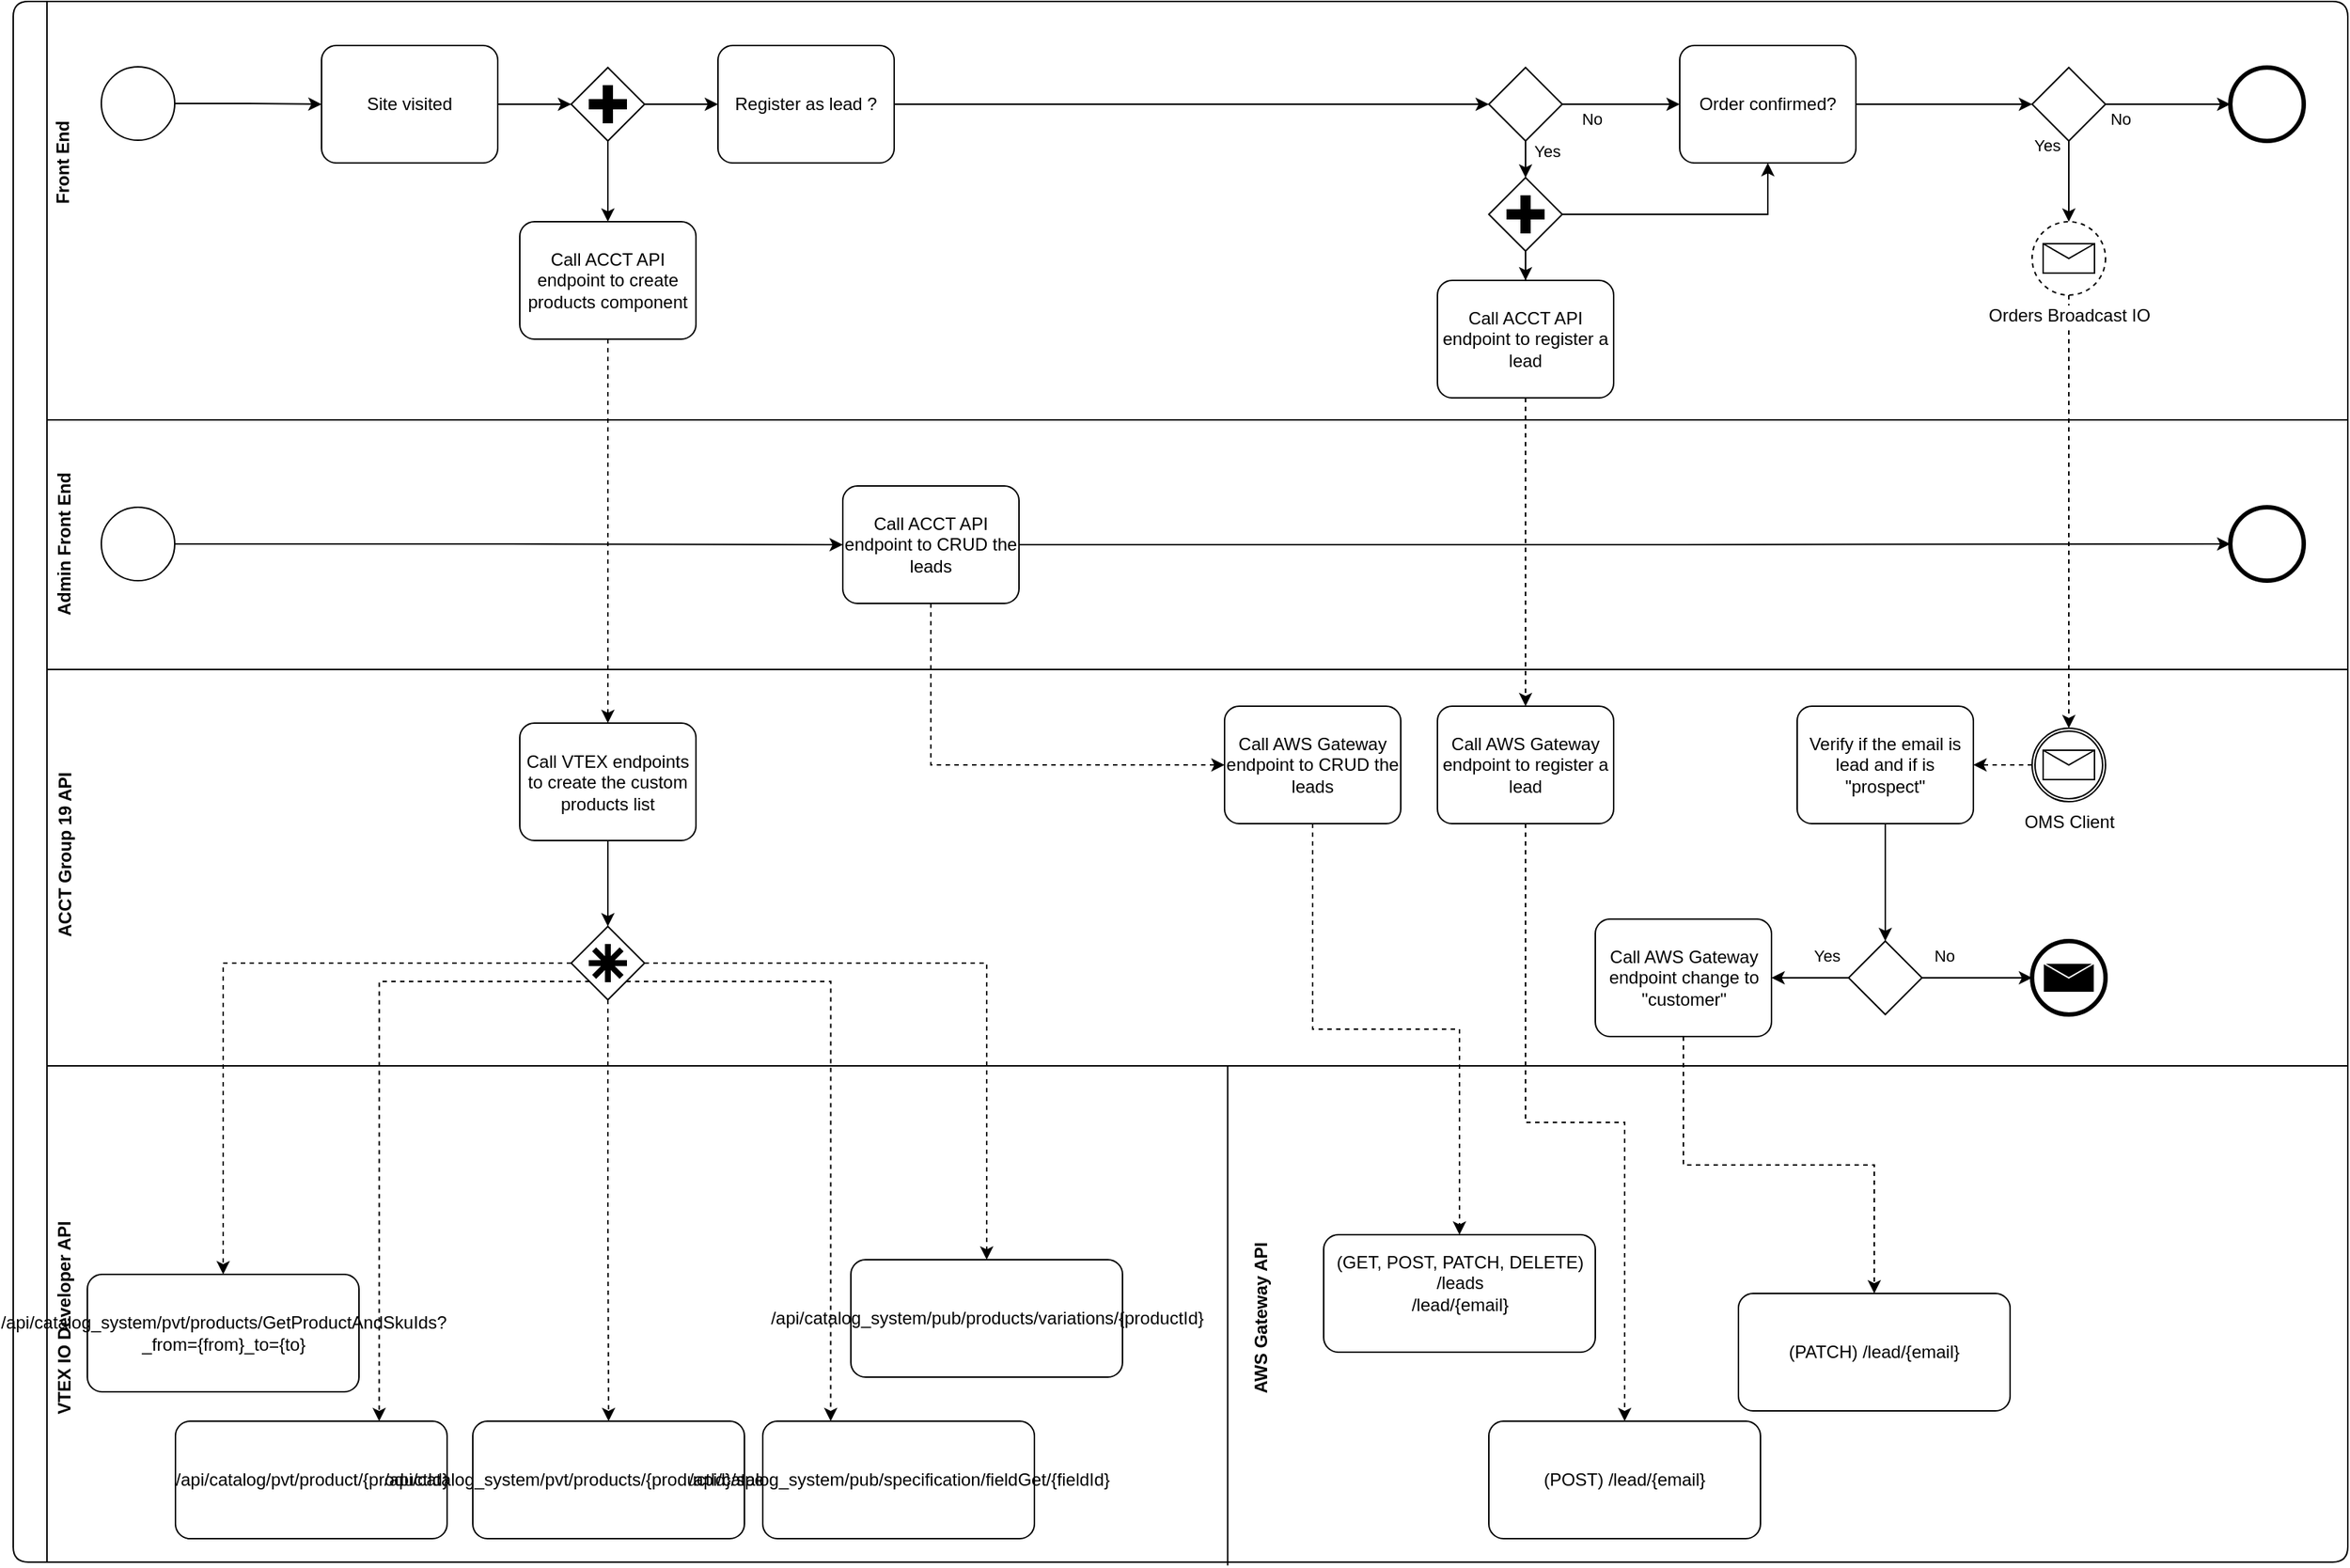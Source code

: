 <mxfile compressed="false" version="14.8.6" type="github">
  <diagram name="Page-1" id="2a216829-ef6e-dabb-86c1-c78162f3ba2b">
    <mxGraphModel dx="1247" dy="-1646" grid="1" gridSize="10" guides="1" tooltips="1" connect="1" arrows="1" fold="1" page="1" pageScale="1" pageWidth="1654" pageHeight="1169" background="none" math="0" shadow="0">
      <root>
        <mxCell id="0" />
        <mxCell id="1" parent="0" />
        <mxCell id="zMS48Avbv7I0cEuDU5D0-109" value="" style="swimlane;horizontal=0;rounded=1;swimlaneLine=1;" parent="1" vertex="1">
          <mxGeometry x="15" y="2390" width="1590" height="1063" as="geometry" />
        </mxCell>
        <mxCell id="zMS48Avbv7I0cEuDU5D0-132" style="edgeStyle=orthogonalEdgeStyle;rounded=0;orthogonalLoop=1;jettySize=auto;html=1;exitX=1;exitY=0.5;exitDx=0;exitDy=0;exitPerimeter=0;entryX=0;entryY=0.5;entryDx=0;entryDy=0;entryPerimeter=0;" parent="zMS48Avbv7I0cEuDU5D0-109" source="zMS48Avbv7I0cEuDU5D0-110" target="zMS48Avbv7I0cEuDU5D0-112" edge="1">
          <mxGeometry relative="1" as="geometry">
            <mxPoint x="190" y="69.5" as="targetPoint" />
          </mxGeometry>
        </mxCell>
        <mxCell id="zMS48Avbv7I0cEuDU5D0-110" value="" style="points=[[0.145,0.145,0],[0.5,0,0],[0.855,0.145,0],[1,0.5,0],[0.855,0.855,0],[0.5,1,0],[0.145,0.855,0],[0,0.5,0]];shape=mxgraph.bpmn.event;html=1;verticalLabelPosition=bottom;labelBackgroundColor=#ffffff;verticalAlign=top;align=center;perimeter=ellipsePerimeter;outlineConnect=0;aspect=fixed;outline=standard;symbol=general;rounded=1;strokeWidth=1;" parent="zMS48Avbv7I0cEuDU5D0-109" vertex="1">
          <mxGeometry x="60" y="44.5" width="50" height="50" as="geometry" />
        </mxCell>
        <mxCell id="zMS48Avbv7I0cEuDU5D0-134" style="edgeStyle=orthogonalEdgeStyle;rounded=0;orthogonalLoop=1;jettySize=auto;html=1;exitX=1;exitY=0.5;exitDx=0;exitDy=0;exitPerimeter=0;entryX=0;entryY=0.5;entryDx=0;entryDy=0;entryPerimeter=0;" parent="zMS48Avbv7I0cEuDU5D0-109" source="zMS48Avbv7I0cEuDU5D0-112" target="0Z8y53NUllSxboPvA691-3" edge="1">
          <mxGeometry relative="1" as="geometry">
            <mxPoint x="425" y="70" as="targetPoint" />
          </mxGeometry>
        </mxCell>
        <mxCell id="zMS48Avbv7I0cEuDU5D0-112" value="Site visited" style="points=[[0.25,0,0],[0.5,0,0],[0.75,0,0],[1,0.25,0],[1,0.5,0],[1,0.75,0],[0.75,1,0],[0.5,1,0],[0.25,1,0],[0,0.75,0],[0,0.5,0],[0,0.25,0]];shape=mxgraph.bpmn.task;whiteSpace=wrap;rectStyle=rounded;size=10;taskMarker=abstract;rounded=0;shadow=0;glass=0;strokeWidth=1;" parent="zMS48Avbv7I0cEuDU5D0-109" vertex="1">
          <mxGeometry x="210" y="30" width="120" height="80" as="geometry" />
        </mxCell>
        <mxCell id="0Z8y53NUllSxboPvA691-58" value="" style="edgeStyle=orthogonalEdgeStyle;rounded=0;orthogonalLoop=1;jettySize=auto;html=1;verticalAlign=bottom;labelPosition=left;verticalLabelPosition=top;align=right;" parent="zMS48Avbv7I0cEuDU5D0-109" source="zMS48Avbv7I0cEuDU5D0-115" target="0Z8y53NUllSxboPvA691-55" edge="1">
          <mxGeometry relative="1" as="geometry" />
        </mxCell>
        <mxCell id="zMS48Avbv7I0cEuDU5D0-115" value="Register as lead ?" style="points=[[0.25,0,0],[0.5,0,0],[0.75,0,0],[1,0.25,0],[1,0.5,0],[1,0.75,0],[0.75,1,0],[0.5,1,0],[0.25,1,0],[0,0.75,0],[0,0.5,0],[0,0.25,0]];shape=mxgraph.bpmn.task;whiteSpace=wrap;rectStyle=rounded;size=10;taskMarker=abstract;rounded=0;shadow=0;glass=0;strokeWidth=1;" parent="zMS48Avbv7I0cEuDU5D0-109" vertex="1">
          <mxGeometry x="480" y="30" width="120" height="80" as="geometry" />
        </mxCell>
        <mxCell id="zMS48Avbv7I0cEuDU5D0-127" value="" style="line;strokeWidth=1;html=1;rounded=0;shadow=0;glass=0;" parent="zMS48Avbv7I0cEuDU5D0-109" vertex="1">
          <mxGeometry x="23" y="450" width="1567" height="10" as="geometry" />
        </mxCell>
        <mxCell id="zMS48Avbv7I0cEuDU5D0-150" value="&lt;div&gt;Front End&lt;/div&gt;" style="text;html=1;resizable=0;autosize=1;align=center;verticalAlign=middle;points=[];fillColor=none;strokeColor=none;rounded=0;shadow=0;glass=0;rotation=270;strokeWidth=1;fontStyle=1" parent="zMS48Avbv7I0cEuDU5D0-109" vertex="1">
          <mxGeometry x="-1" y="100" width="70" height="20" as="geometry" />
        </mxCell>
        <mxCell id="0Z8y53NUllSxboPvA691-45" value="" style="edgeStyle=orthogonalEdgeStyle;rounded=0;orthogonalLoop=1;jettySize=auto;html=1;" parent="zMS48Avbv7I0cEuDU5D0-109" source="0Z8y53NUllSxboPvA691-3" target="zMS48Avbv7I0cEuDU5D0-115" edge="1">
          <mxGeometry relative="1" as="geometry" />
        </mxCell>
        <mxCell id="0Z8y53NUllSxboPvA691-50" value="" style="edgeStyle=orthogonalEdgeStyle;rounded=0;orthogonalLoop=1;jettySize=auto;html=1;" parent="zMS48Avbv7I0cEuDU5D0-109" source="0Z8y53NUllSxboPvA691-3" target="0Z8y53NUllSxboPvA691-44" edge="1">
          <mxGeometry relative="1" as="geometry" />
        </mxCell>
        <mxCell id="0Z8y53NUllSxboPvA691-3" value="" style="points=[[0.25,0.25,0],[0.5,0,0],[0.75,0.25,0],[1,0.5,0],[0.75,0.75,0],[0.5,1,0],[0.25,0.75,0],[0,0.5,0]];shape=mxgraph.bpmn.gateway2;html=1;verticalLabelPosition=bottom;labelBackgroundColor=#ffffff;verticalAlign=top;align=center;perimeter=rhombusPerimeter;outlineConnect=0;outline=none;symbol=none;gwType=parallel;rounded=1;strokeWidth=1;" parent="zMS48Avbv7I0cEuDU5D0-109" vertex="1">
          <mxGeometry x="380" y="45" width="50" height="50" as="geometry" />
        </mxCell>
        <mxCell id="0Z8y53NUllSxboPvA691-79" value="" style="edgeStyle=orthogonalEdgeStyle;rounded=0;orthogonalLoop=1;jettySize=auto;html=1;dashed=1;entryX=0.5;entryY=0;entryDx=0;entryDy=0;entryPerimeter=0;" parent="zMS48Avbv7I0cEuDU5D0-109" source="0Z8y53NUllSxboPvA691-44" target="0Z8y53NUllSxboPvA691-75" edge="1">
          <mxGeometry relative="1" as="geometry">
            <mxPoint x="390" y="400" as="targetPoint" />
          </mxGeometry>
        </mxCell>
        <mxCell id="0Z8y53NUllSxboPvA691-44" value="Call ACCT API endpoint to create products component" style="points=[[0.25,0,0],[0.5,0,0],[0.75,0,0],[1,0.25,0],[1,0.5,0],[1,0.75,0],[0.75,1,0],[0.5,1,0],[0.25,1,0],[0,0.75,0],[0,0.5,0],[0,0.25,0]];shape=mxgraph.bpmn.task;whiteSpace=wrap;rectStyle=rounded;size=10;taskMarker=abstract;rounded=0;shadow=0;glass=0;strokeWidth=1;" parent="zMS48Avbv7I0cEuDU5D0-109" vertex="1">
          <mxGeometry x="345" y="150" width="120" height="80" as="geometry" />
        </mxCell>
        <mxCell id="0Z8y53NUllSxboPvA691-52" value="No" style="edgeStyle=orthogonalEdgeStyle;rounded=0;orthogonalLoop=1;jettySize=auto;html=1;entryX=0;entryY=0.5;entryDx=0;entryDy=0;entryPerimeter=0;exitX=1;exitY=0.5;exitDx=0;exitDy=0;exitPerimeter=0;" parent="zMS48Avbv7I0cEuDU5D0-109" source="0Z8y53NUllSxboPvA691-55" target="0Z8y53NUllSxboPvA691-47" edge="1">
          <mxGeometry x="-0.5" y="-9" relative="1" as="geometry">
            <mxPoint x="1060" y="70" as="sourcePoint" />
            <mxPoint y="1" as="offset" />
          </mxGeometry>
        </mxCell>
        <mxCell id="0Z8y53NUllSxboPvA691-62" value="" style="edgeStyle=orthogonalEdgeStyle;rounded=0;orthogonalLoop=1;jettySize=auto;html=1;" parent="zMS48Avbv7I0cEuDU5D0-109" source="0Z8y53NUllSxboPvA691-47" target="0Z8y53NUllSxboPvA691-48" edge="1">
          <mxGeometry relative="1" as="geometry" />
        </mxCell>
        <mxCell id="0Z8y53NUllSxboPvA691-47" value="Order confirmed?" style="points=[[0.25,0,0],[0.5,0,0],[0.75,0,0],[1,0.25,0],[1,0.5,0],[1,0.75,0],[0.75,1,0],[0.5,1,0],[0.25,1,0],[0,0.75,0],[0,0.5,0],[0,0.25,0]];shape=mxgraph.bpmn.task;whiteSpace=wrap;rectStyle=rounded;size=10;taskMarker=abstract;rounded=0;shadow=0;glass=0;strokeWidth=1;" parent="zMS48Avbv7I0cEuDU5D0-109" vertex="1">
          <mxGeometry x="1135" y="30" width="120" height="80" as="geometry" />
        </mxCell>
        <mxCell id="0Z8y53NUllSxboPvA691-64" value="Yes" style="edgeStyle=orthogonalEdgeStyle;rounded=0;orthogonalLoop=1;jettySize=auto;html=1;" parent="zMS48Avbv7I0cEuDU5D0-109" source="0Z8y53NUllSxboPvA691-48" target="0Z8y53NUllSxboPvA691-63" edge="1">
          <mxGeometry x="-0.928" y="-15" relative="1" as="geometry">
            <mxPoint y="1" as="offset" />
          </mxGeometry>
        </mxCell>
        <mxCell id="0Z8y53NUllSxboPvA691-68" value="No" style="edgeStyle=orthogonalEdgeStyle;rounded=0;orthogonalLoop=1;jettySize=auto;html=1;entryX=0;entryY=0.5;entryDx=0;entryDy=0;entryPerimeter=0;" parent="zMS48Avbv7I0cEuDU5D0-109" source="0Z8y53NUllSxboPvA691-48" target="0Z8y53NUllSxboPvA691-49" edge="1">
          <mxGeometry x="-0.765" y="-9" relative="1" as="geometry">
            <mxPoint x="1505" y="70" as="targetPoint" />
            <mxPoint y="1" as="offset" />
          </mxGeometry>
        </mxCell>
        <mxCell id="0Z8y53NUllSxboPvA691-48" value="" style="points=[[0.25,0.25,0],[0.5,0,0],[0.75,0.25,0],[1,0.5,0],[0.75,0.75,0],[0.5,1,0],[0.25,0.75,0],[0,0.5,0]];shape=mxgraph.bpmn.gateway2;html=1;verticalLabelPosition=bottom;labelBackgroundColor=#ffffff;verticalAlign=top;align=center;perimeter=rhombusPerimeter;outlineConnect=0;outline=none;symbol=none;rounded=1;strokeWidth=1;" parent="zMS48Avbv7I0cEuDU5D0-109" vertex="1">
          <mxGeometry x="1375" y="45" width="50" height="50" as="geometry" />
        </mxCell>
        <mxCell id="0Z8y53NUllSxboPvA691-49" value="" style="points=[[0.145,0.145,0],[0.5,0,0],[0.855,0.145,0],[1,0.5,0],[0.855,0.855,0],[0.5,1,0],[0.145,0.855,0],[0,0.5,0]];shape=mxgraph.bpmn.event;html=1;verticalLabelPosition=bottom;labelBackgroundColor=#ffffff;verticalAlign=top;align=center;perimeter=ellipsePerimeter;outlineConnect=0;aspect=fixed;outline=end;symbol=terminate2;rounded=1;strokeWidth=1;" parent="zMS48Avbv7I0cEuDU5D0-109" vertex="1">
          <mxGeometry x="1510" y="45" width="50" height="50" as="geometry" />
        </mxCell>
        <mxCell id="0Z8y53NUllSxboPvA691-59" style="edgeStyle=orthogonalEdgeStyle;rounded=0;orthogonalLoop=1;jettySize=auto;html=1;exitX=1;exitY=0.5;exitDx=0;exitDy=0;exitPerimeter=0;entryX=0.5;entryY=1;entryDx=0;entryDy=0;entryPerimeter=0;" parent="zMS48Avbv7I0cEuDU5D0-109" source="0Z8y53NUllSxboPvA691-60" target="0Z8y53NUllSxboPvA691-47" edge="1">
          <mxGeometry relative="1" as="geometry" />
        </mxCell>
        <mxCell id="0Z8y53NUllSxboPvA691-96" value="" style="edgeStyle=orthogonalEdgeStyle;rounded=0;orthogonalLoop=1;jettySize=auto;html=1;dashed=1;" parent="zMS48Avbv7I0cEuDU5D0-109" source="0Z8y53NUllSxboPvA691-54" target="0Z8y53NUllSxboPvA691-95" edge="1">
          <mxGeometry relative="1" as="geometry" />
        </mxCell>
        <mxCell id="0Z8y53NUllSxboPvA691-54" value="Call ACCT API endpoint to register a lead" style="points=[[0.25,0,0],[0.5,0,0],[0.75,0,0],[1,0.25,0],[1,0.5,0],[1,0.75,0],[0.75,1,0],[0.5,1,0],[0.25,1,0],[0,0.75,0],[0,0.5,0],[0,0.25,0]];shape=mxgraph.bpmn.task;whiteSpace=wrap;rectStyle=rounded;size=10;taskMarker=abstract;rounded=0;shadow=0;glass=0;strokeWidth=1;" parent="zMS48Avbv7I0cEuDU5D0-109" vertex="1">
          <mxGeometry x="970" y="190" width="120" height="80" as="geometry" />
        </mxCell>
        <mxCell id="0Z8y53NUllSxboPvA691-72" value="" style="edgeStyle=orthogonalEdgeStyle;rounded=0;orthogonalLoop=1;jettySize=auto;html=1;" parent="zMS48Avbv7I0cEuDU5D0-109" source="0Z8y53NUllSxboPvA691-55" target="0Z8y53NUllSxboPvA691-60" edge="1">
          <mxGeometry relative="1" as="geometry" />
        </mxCell>
        <mxCell id="0Z8y53NUllSxboPvA691-116" value="Yes" style="edgeLabel;html=1;align=left;verticalAlign=bottom;resizable=0;points=[];labelPosition=right;verticalLabelPosition=top;" parent="0Z8y53NUllSxboPvA691-72" vertex="1" connectable="0">
          <mxGeometry x="-0.737" y="-1" relative="1" as="geometry">
            <mxPoint x="5" y="8" as="offset" />
          </mxGeometry>
        </mxCell>
        <mxCell id="0Z8y53NUllSxboPvA691-55" value="" style="points=[[0.25,0.25,0],[0.5,0,0],[0.75,0.25,0],[1,0.5,0],[0.75,0.75,0],[0.5,1,0],[0.25,0.75,0],[0,0.5,0]];shape=mxgraph.bpmn.gateway2;html=1;verticalLabelPosition=bottom;labelBackgroundColor=#ffffff;verticalAlign=top;align=center;perimeter=rhombusPerimeter;outlineConnect=0;outline=none;symbol=none;rounded=1;strokeWidth=1;" parent="zMS48Avbv7I0cEuDU5D0-109" vertex="1">
          <mxGeometry x="1005" y="45" width="50" height="50" as="geometry" />
        </mxCell>
        <mxCell id="0Z8y53NUllSxboPvA691-73" value="" style="edgeStyle=orthogonalEdgeStyle;rounded=0;orthogonalLoop=1;jettySize=auto;html=1;" parent="zMS48Avbv7I0cEuDU5D0-109" source="0Z8y53NUllSxboPvA691-60" target="0Z8y53NUllSxboPvA691-54" edge="1">
          <mxGeometry relative="1" as="geometry" />
        </mxCell>
        <mxCell id="0Z8y53NUllSxboPvA691-60" value="" style="points=[[0.25,0.25,0],[0.5,0,0],[0.75,0.25,0],[1,0.5,0],[0.75,0.75,0],[0.5,1,0],[0.25,0.75,0],[0,0.5,0]];shape=mxgraph.bpmn.gateway2;html=1;verticalLabelPosition=bottom;labelBackgroundColor=#ffffff;verticalAlign=top;align=center;perimeter=rhombusPerimeter;outlineConnect=0;outline=none;symbol=none;gwType=parallel;rounded=1;strokeWidth=1;" parent="zMS48Avbv7I0cEuDU5D0-109" vertex="1">
          <mxGeometry x="1005" y="120" width="50" height="50" as="geometry" />
        </mxCell>
        <mxCell id="0Z8y53NUllSxboPvA691-74" style="edgeStyle=orthogonalEdgeStyle;rounded=0;orthogonalLoop=1;jettySize=auto;html=1;exitX=0.5;exitY=1;exitDx=0;exitDy=0;exitPerimeter=0;entryX=0.5;entryY=0;entryDx=0;entryDy=0;entryPerimeter=0;dashed=1;" parent="zMS48Avbv7I0cEuDU5D0-109" source="0Z8y53NUllSxboPvA691-63" target="0Z8y53NUllSxboPvA691-71" edge="1">
          <mxGeometry relative="1" as="geometry" />
        </mxCell>
        <mxCell id="0Z8y53NUllSxboPvA691-63" value="Orders Broadcast IO" style="points=[[0.145,0.145,0],[0.5,0,0],[0.855,0.145,0],[1,0.5,0],[0.855,0.855,0],[0.5,1,0],[0.145,0.855,0],[0,0.5,0]];shape=mxgraph.bpmn.event;html=1;verticalLabelPosition=bottom;labelBackgroundColor=#ffffff;verticalAlign=top;align=center;perimeter=ellipsePerimeter;outlineConnect=0;aspect=fixed;outline=eventNonint;symbol=message;" parent="zMS48Avbv7I0cEuDU5D0-109" vertex="1">
          <mxGeometry x="1375" y="150" width="50" height="50" as="geometry" />
        </mxCell>
        <mxCell id="0Z8y53NUllSxboPvA691-103" value="" style="edgeStyle=orthogonalEdgeStyle;rounded=0;orthogonalLoop=1;jettySize=auto;html=1;dashed=1;" parent="zMS48Avbv7I0cEuDU5D0-109" source="0Z8y53NUllSxboPvA691-71" target="0Z8y53NUllSxboPvA691-99" edge="1">
          <mxGeometry relative="1" as="geometry" />
        </mxCell>
        <mxCell id="0Z8y53NUllSxboPvA691-71" value="OMS Client" style="points=[[0.145,0.145,0],[0.5,0,0],[0.855,0.145,0],[1,0.5,0],[0.855,0.855,0],[0.5,1,0],[0.145,0.855,0],[0,0.5,0]];shape=mxgraph.bpmn.event;html=1;verticalLabelPosition=bottom;labelBackgroundColor=#ffffff;verticalAlign=top;align=center;perimeter=ellipsePerimeter;outlineConnect=0;aspect=fixed;outline=catching;symbol=message;" parent="zMS48Avbv7I0cEuDU5D0-109" vertex="1">
          <mxGeometry x="1375" y="495" width="50" height="50" as="geometry" />
        </mxCell>
        <mxCell id="0Z8y53NUllSxboPvA691-94" value="" style="edgeStyle=orthogonalEdgeStyle;rounded=0;orthogonalLoop=1;jettySize=auto;html=1;exitX=0.5;exitY=1;exitDx=0;exitDy=0;exitPerimeter=0;" parent="zMS48Avbv7I0cEuDU5D0-109" source="0Z8y53NUllSxboPvA691-75" target="0Z8y53NUllSxboPvA691-80" edge="1">
          <mxGeometry relative="1" as="geometry">
            <mxPoint x="405" y="631.5" as="sourcePoint" />
          </mxGeometry>
        </mxCell>
        <mxCell id="0Z8y53NUllSxboPvA691-75" value="Call VTEX endpoints to create the custom products list" style="points=[[0.25,0,0],[0.5,0,0],[0.75,0,0],[1,0.25,0],[1,0.5,0],[1,0.75,0],[0.75,1,0],[0.5,1,0],[0.25,1,0],[0,0.75,0],[0,0.5,0],[0,0.25,0]];shape=mxgraph.bpmn.task;whiteSpace=wrap;rectStyle=rounded;size=10;taskMarker=abstract;rounded=0;shadow=0;glass=0;strokeWidth=1;" parent="zMS48Avbv7I0cEuDU5D0-109" vertex="1">
          <mxGeometry x="345" y="491.5" width="120" height="80" as="geometry" />
        </mxCell>
        <mxCell id="0Z8y53NUllSxboPvA691-88" value="" style="edgeStyle=orthogonalEdgeStyle;rounded=0;orthogonalLoop=1;jettySize=auto;html=1;dashed=1;" parent="zMS48Avbv7I0cEuDU5D0-109" source="0Z8y53NUllSxboPvA691-80" target="0Z8y53NUllSxboPvA691-81" edge="1">
          <mxGeometry relative="1" as="geometry">
            <mxPoint x="300.5" y="792" as="targetPoint" />
          </mxGeometry>
        </mxCell>
        <mxCell id="0Z8y53NUllSxboPvA691-89" style="edgeStyle=orthogonalEdgeStyle;rounded=0;orthogonalLoop=1;jettySize=auto;html=1;exitX=0.25;exitY=0.75;exitDx=0;exitDy=0;exitPerimeter=0;entryX=0.75;entryY=0;entryDx=0;entryDy=0;entryPerimeter=0;dashed=1;" parent="zMS48Avbv7I0cEuDU5D0-109" source="0Z8y53NUllSxboPvA691-80" target="0Z8y53NUllSxboPvA691-82" edge="1">
          <mxGeometry relative="1" as="geometry" />
        </mxCell>
        <mxCell id="0Z8y53NUllSxboPvA691-91" value="" style="edgeStyle=orthogonalEdgeStyle;rounded=0;orthogonalLoop=1;jettySize=auto;html=1;dashed=1;" parent="zMS48Avbv7I0cEuDU5D0-109" source="0Z8y53NUllSxboPvA691-80" target="0Z8y53NUllSxboPvA691-83" edge="1">
          <mxGeometry relative="1" as="geometry">
            <mxPoint x="405.5" y="897" as="targetPoint" />
          </mxGeometry>
        </mxCell>
        <mxCell id="0Z8y53NUllSxboPvA691-92" style="edgeStyle=orthogonalEdgeStyle;rounded=0;orthogonalLoop=1;jettySize=auto;html=1;exitX=0.75;exitY=0.75;exitDx=0;exitDy=0;exitPerimeter=0;entryX=0.25;entryY=0;entryDx=0;entryDy=0;entryPerimeter=0;dashed=1;" parent="zMS48Avbv7I0cEuDU5D0-109" source="0Z8y53NUllSxboPvA691-80" target="0Z8y53NUllSxboPvA691-84" edge="1">
          <mxGeometry relative="1" as="geometry" />
        </mxCell>
        <mxCell id="0Z8y53NUllSxboPvA691-93" style="edgeStyle=orthogonalEdgeStyle;rounded=0;orthogonalLoop=1;jettySize=auto;html=1;exitX=1;exitY=0.5;exitDx=0;exitDy=0;exitPerimeter=0;entryX=0.5;entryY=0;entryDx=0;entryDy=0;entryPerimeter=0;dashed=1;" parent="zMS48Avbv7I0cEuDU5D0-109" source="0Z8y53NUllSxboPvA691-80" target="0Z8y53NUllSxboPvA691-85" edge="1">
          <mxGeometry relative="1" as="geometry" />
        </mxCell>
        <mxCell id="0Z8y53NUllSxboPvA691-80" value="" style="points=[[0.25,0.25,0],[0.5,0,0],[0.75,0.25,0],[1,0.5,0],[0.75,0.75,0],[0.5,1,0],[0.25,0.75,0],[0,0.5,0]];shape=mxgraph.bpmn.gateway2;html=1;verticalLabelPosition=bottom;labelBackgroundColor=#ffffff;verticalAlign=top;align=center;perimeter=rhombusPerimeter;outlineConnect=0;outline=none;symbol=none;gwType=complex;" parent="zMS48Avbv7I0cEuDU5D0-109" vertex="1">
          <mxGeometry x="380" y="630" width="50" height="50" as="geometry" />
        </mxCell>
        <mxCell id="0Z8y53NUllSxboPvA691-81" value="/api/catalog_system/pvt/products/GetProductAndSkuIds?_from={from}_to={to}" style="points=[[0.25,0,0],[0.5,0,0],[0.75,0,0],[1,0.25,0],[1,0.5,0],[1,0.75,0],[0.75,1,0],[0.5,1,0],[0.25,1,0],[0,0.75,0],[0,0.5,0],[0,0.25,0]];shape=mxgraph.bpmn.task;whiteSpace=wrap;rectStyle=rounded;size=10;taskMarker=abstract;rounded=0;shadow=0;glass=0;strokeWidth=1;" parent="zMS48Avbv7I0cEuDU5D0-109" vertex="1">
          <mxGeometry x="50.5" y="867" width="185" height="80" as="geometry" />
        </mxCell>
        <mxCell id="0Z8y53NUllSxboPvA691-82" value="/api/catalog/pvt/product/{productId}" style="points=[[0.25,0,0],[0.5,0,0],[0.75,0,0],[1,0.25,0],[1,0.5,0],[1,0.75,0],[0.75,1,0],[0.5,1,0],[0.25,1,0],[0,0.75,0],[0,0.5,0],[0,0.25,0]];shape=mxgraph.bpmn.task;whiteSpace=wrap;rectStyle=rounded;size=10;taskMarker=abstract;rounded=0;shadow=0;glass=0;strokeWidth=1;" parent="zMS48Avbv7I0cEuDU5D0-109" vertex="1">
          <mxGeometry x="110.5" y="967" width="185" height="80" as="geometry" />
        </mxCell>
        <mxCell id="0Z8y53NUllSxboPvA691-83" value="/api/catalog_system/pvt/products/{productId}/specification" style="points=[[0.25,0,0],[0.5,0,0],[0.75,0,0],[1,0.25,0],[1,0.5,0],[1,0.75,0],[0.75,1,0],[0.5,1,0],[0.25,1,0],[0,0.75,0],[0,0.5,0],[0,0.25,0]];shape=mxgraph.bpmn.task;whiteSpace=wrap;rectStyle=rounded;size=10;taskMarker=abstract;rounded=0;shadow=0;glass=0;strokeWidth=1;" parent="zMS48Avbv7I0cEuDU5D0-109" vertex="1">
          <mxGeometry x="313" y="967" width="185" height="80" as="geometry" />
        </mxCell>
        <mxCell id="0Z8y53NUllSxboPvA691-84" value="/api/catalog_system/pub/specification/fieldGet/{fieldId}" style="points=[[0.25,0,0],[0.5,0,0],[0.75,0,0],[1,0.25,0],[1,0.5,0],[1,0.75,0],[0.75,1,0],[0.5,1,0],[0.25,1,0],[0,0.75,0],[0,0.5,0],[0,0.25,0]];shape=mxgraph.bpmn.task;whiteSpace=wrap;rectStyle=rounded;size=10;taskMarker=abstract;rounded=0;shadow=0;glass=0;strokeWidth=1;" parent="zMS48Avbv7I0cEuDU5D0-109" vertex="1">
          <mxGeometry x="510.5" y="967" width="185" height="80" as="geometry" />
        </mxCell>
        <mxCell id="0Z8y53NUllSxboPvA691-85" value="/api/catalog_system/pub/products/variations/{productId}" style="points=[[0.25,0,0],[0.5,0,0],[0.75,0,0],[1,0.25,0],[1,0.5,0],[1,0.75,0],[0.75,1,0],[0.5,1,0],[0.25,1,0],[0,0.75,0],[0,0.5,0],[0,0.25,0]];shape=mxgraph.bpmn.task;whiteSpace=wrap;rectStyle=rounded;size=10;taskMarker=abstract;rounded=0;shadow=0;glass=0;strokeWidth=1;" parent="zMS48Avbv7I0cEuDU5D0-109" vertex="1">
          <mxGeometry x="570.5" y="857" width="185" height="80" as="geometry" />
        </mxCell>
        <mxCell id="0Z8y53NUllSxboPvA691-111" style="edgeStyle=orthogonalEdgeStyle;rounded=0;orthogonalLoop=1;jettySize=auto;html=1;exitX=0.5;exitY=1;exitDx=0;exitDy=0;exitPerimeter=0;dashed=1;" parent="zMS48Avbv7I0cEuDU5D0-109" source="0Z8y53NUllSxboPvA691-95" target="0Z8y53NUllSxboPvA691-97" edge="1">
          <mxGeometry relative="1" as="geometry" />
        </mxCell>
        <mxCell id="0Z8y53NUllSxboPvA691-95" value="Call AWS Gateway endpoint to register a lead" style="points=[[0.25,0,0],[0.5,0,0],[0.75,0,0],[1,0.25,0],[1,0.5,0],[1,0.75,0],[0.75,1,0],[0.5,1,0],[0.25,1,0],[0,0.75,0],[0,0.5,0],[0,0.25,0]];shape=mxgraph.bpmn.task;whiteSpace=wrap;rectStyle=rounded;size=10;taskMarker=abstract;rounded=0;shadow=0;glass=0;strokeWidth=1;" parent="zMS48Avbv7I0cEuDU5D0-109" vertex="1">
          <mxGeometry x="970" y="480" width="120" height="80" as="geometry" />
        </mxCell>
        <mxCell id="0Z8y53NUllSxboPvA691-97" value="(POST) /lead/{email}" style="points=[[0.25,0,0],[0.5,0,0],[0.75,0,0],[1,0.25,0],[1,0.5,0],[1,0.75,0],[0.75,1,0],[0.5,1,0],[0.25,1,0],[0,0.75,0],[0,0.5,0],[0,0.25,0]];shape=mxgraph.bpmn.task;whiteSpace=wrap;rectStyle=rounded;size=10;taskMarker=abstract;rounded=0;shadow=0;glass=0;strokeWidth=1;" parent="zMS48Avbv7I0cEuDU5D0-109" vertex="1">
          <mxGeometry x="1005" y="967" width="185" height="80" as="geometry" />
        </mxCell>
        <mxCell id="0Z8y53NUllSxboPvA691-98" value="AWS Gateway API" style="text;html=1;resizable=0;autosize=1;align=center;verticalAlign=middle;points=[];fillColor=none;strokeColor=none;rounded=0;shadow=0;glass=0;rotation=270;strokeWidth=1;fontStyle=1" parent="zMS48Avbv7I0cEuDU5D0-109" vertex="1">
          <mxGeometry x="790" y="887" width="120" height="20" as="geometry" />
        </mxCell>
        <mxCell id="0Z8y53NUllSxboPvA691-104" value="" style="edgeStyle=orthogonalEdgeStyle;rounded=0;orthogonalLoop=1;jettySize=auto;html=1;exitX=0.5;exitY=1;exitDx=0;exitDy=0;exitPerimeter=0;" parent="zMS48Avbv7I0cEuDU5D0-109" source="0Z8y53NUllSxboPvA691-99" target="0Z8y53NUllSxboPvA691-100" edge="1">
          <mxGeometry relative="1" as="geometry">
            <mxPoint x="1275" y="620" as="sourcePoint" />
          </mxGeometry>
        </mxCell>
        <mxCell id="0Z8y53NUllSxboPvA691-99" value="Verify if the email is lead and if is &quot;prospect&quot;" style="points=[[0.25,0,0],[0.5,0,0],[0.75,0,0],[1,0.25,0],[1,0.5,0],[1,0.75,0],[0.75,1,0],[0.5,1,0],[0.25,1,0],[0,0.75,0],[0,0.5,0],[0,0.25,0]];shape=mxgraph.bpmn.task;whiteSpace=wrap;rectStyle=rounded;size=10;taskMarker=abstract;rounded=0;shadow=0;glass=0;strokeWidth=1;" parent="zMS48Avbv7I0cEuDU5D0-109" vertex="1">
          <mxGeometry x="1215" y="480" width="120" height="80" as="geometry" />
        </mxCell>
        <mxCell id="0Z8y53NUllSxboPvA691-107" value="Yes" style="edgeStyle=orthogonalEdgeStyle;rounded=0;orthogonalLoop=1;jettySize=auto;html=1;entryX=1;entryY=0.5;entryDx=0;entryDy=0;entryPerimeter=0;" parent="zMS48Avbv7I0cEuDU5D0-109" source="0Z8y53NUllSxboPvA691-100" target="0Z8y53NUllSxboPvA691-105" edge="1">
          <mxGeometry x="-0.429" y="-15" relative="1" as="geometry">
            <mxPoint x="1170" y="665" as="targetPoint" />
            <mxPoint as="offset" />
          </mxGeometry>
        </mxCell>
        <mxCell id="0Z8y53NUllSxboPvA691-100" value="" style="points=[[0.25,0.25,0],[0.5,0,0],[0.75,0.25,0],[1,0.5,0],[0.75,0.75,0],[0.5,1,0],[0.25,0.75,0],[0,0.5,0]];shape=mxgraph.bpmn.gateway2;html=1;verticalLabelPosition=bottom;labelBackgroundColor=#ffffff;verticalAlign=top;align=center;perimeter=rhombusPerimeter;outlineConnect=0;outline=none;symbol=none;rounded=1;strokeWidth=1;" parent="zMS48Avbv7I0cEuDU5D0-109" vertex="1">
          <mxGeometry x="1250" y="640" width="50" height="50" as="geometry" />
        </mxCell>
        <mxCell id="0Z8y53NUllSxboPvA691-101" value="" style="points=[[0.145,0.145,0],[0.5,0,0],[0.855,0.145,0],[1,0.5,0],[0.855,0.855,0],[0.5,1,0],[0.145,0.855,0],[0,0.5,0]];shape=mxgraph.bpmn.event;html=1;verticalLabelPosition=bottom;labelBackgroundColor=#ffffff;verticalAlign=top;align=center;perimeter=ellipsePerimeter;outlineConnect=0;aspect=fixed;outline=end;symbol=message;" parent="zMS48Avbv7I0cEuDU5D0-109" vertex="1">
          <mxGeometry x="1375" y="640" width="50" height="50" as="geometry" />
        </mxCell>
        <mxCell id="0Z8y53NUllSxboPvA691-102" value="No" style="edgeStyle=orthogonalEdgeStyle;rounded=0;orthogonalLoop=1;jettySize=auto;html=1;" parent="zMS48Avbv7I0cEuDU5D0-109" source="0Z8y53NUllSxboPvA691-100" target="0Z8y53NUllSxboPvA691-101" edge="1">
          <mxGeometry x="-0.6" y="15" relative="1" as="geometry">
            <mxPoint as="offset" />
          </mxGeometry>
        </mxCell>
        <mxCell id="0Z8y53NUllSxboPvA691-110" value="" style="edgeStyle=orthogonalEdgeStyle;rounded=0;orthogonalLoop=1;jettySize=auto;html=1;entryX=0.5;entryY=0;entryDx=0;entryDy=0;entryPerimeter=0;dashed=1;" parent="zMS48Avbv7I0cEuDU5D0-109" source="0Z8y53NUllSxboPvA691-105" target="0Z8y53NUllSxboPvA691-108" edge="1">
          <mxGeometry relative="1" as="geometry">
            <mxPoint x="865" y="785" as="targetPoint" />
          </mxGeometry>
        </mxCell>
        <mxCell id="0Z8y53NUllSxboPvA691-105" value="Call AWS Gateway endpoint change to &quot;customer&quot;" style="points=[[0.25,0,0],[0.5,0,0],[0.75,0,0],[1,0.25,0],[1,0.5,0],[1,0.75,0],[0.75,1,0],[0.5,1,0],[0.25,1,0],[0,0.75,0],[0,0.5,0],[0,0.25,0]];shape=mxgraph.bpmn.task;whiteSpace=wrap;rectStyle=rounded;size=10;taskMarker=abstract;rounded=0;shadow=0;glass=0;strokeWidth=1;" parent="zMS48Avbv7I0cEuDU5D0-109" vertex="1">
          <mxGeometry x="1077.5" y="625" width="120" height="80" as="geometry" />
        </mxCell>
        <mxCell id="0Z8y53NUllSxboPvA691-108" value="(PATCH) /lead/{email}" style="points=[[0.25,0,0],[0.5,0,0],[0.75,0,0],[1,0.25,0],[1,0.5,0],[1,0.75,0],[0.75,1,0],[0.5,1,0],[0.25,1,0],[0,0.75,0],[0,0.5,0],[0,0.25,0]];shape=mxgraph.bpmn.task;whiteSpace=wrap;rectStyle=rounded;size=10;taskMarker=abstract;rounded=0;shadow=0;glass=0;strokeWidth=1;" parent="zMS48Avbv7I0cEuDU5D0-109" vertex="1">
          <mxGeometry x="1175" y="880" width="185" height="80" as="geometry" />
        </mxCell>
        <mxCell id="0Z8y53NUllSxboPvA691-112" value="" style="line;strokeWidth=1;html=1;rounded=0;shadow=0;glass=0;" parent="zMS48Avbv7I0cEuDU5D0-109" vertex="1">
          <mxGeometry x="23" y="720" width="1567" height="10" as="geometry" />
        </mxCell>
        <mxCell id="0Z8y53NUllSxboPvA691-113" value="VTEX IO Developer API" style="text;html=1;resizable=0;autosize=1;align=center;verticalAlign=middle;points=[];fillColor=none;strokeColor=none;rounded=0;shadow=0;glass=0;rotation=270;strokeWidth=1;fontStyle=1" parent="zMS48Avbv7I0cEuDU5D0-109" vertex="1">
          <mxGeometry x="-40" y="887" width="150" height="20" as="geometry" />
        </mxCell>
        <mxCell id="0Z8y53NUllSxboPvA691-114" value="ACCT Group 19 API" style="text;html=1;resizable=0;autosize=1;align=center;verticalAlign=middle;points=[];fillColor=none;strokeColor=none;rounded=0;shadow=0;glass=0;rotation=270;strokeWidth=1;fontStyle=1" parent="zMS48Avbv7I0cEuDU5D0-109" vertex="1">
          <mxGeometry x="-30" y="571.5" width="130" height="20" as="geometry" />
        </mxCell>
        <mxCell id="0Z8y53NUllSxboPvA691-117" value="" style="line;strokeWidth=1;html=1;rounded=0;shadow=0;glass=0;rotation=90;" parent="zMS48Avbv7I0cEuDU5D0-109" vertex="1">
          <mxGeometry x="656.97" y="890.13" width="340.33" height="10" as="geometry" />
        </mxCell>
        <mxCell id="6_kuwnHvt6yvVzqCmMgp-1" value="" style="line;strokeWidth=1;html=1;rounded=0;shadow=0;glass=0;" vertex="1" parent="zMS48Avbv7I0cEuDU5D0-109">
          <mxGeometry x="23" y="280" width="1567" height="10" as="geometry" />
        </mxCell>
        <mxCell id="6_kuwnHvt6yvVzqCmMgp-2" value="Admin Front End" style="text;html=1;resizable=0;autosize=1;align=center;verticalAlign=middle;points=[];fillColor=none;strokeColor=none;rounded=0;shadow=0;glass=0;rotation=270;strokeWidth=1;fontStyle=1" vertex="1" parent="zMS48Avbv7I0cEuDU5D0-109">
          <mxGeometry x="-20" y="360" width="110" height="20" as="geometry" />
        </mxCell>
        <mxCell id="6_kuwnHvt6yvVzqCmMgp-4" value="" style="points=[[0.145,0.145,0],[0.5,0,0],[0.855,0.145,0],[1,0.5,0],[0.855,0.855,0],[0.5,1,0],[0.145,0.855,0],[0,0.5,0]];shape=mxgraph.bpmn.event;html=1;verticalLabelPosition=bottom;labelBackgroundColor=#ffffff;verticalAlign=top;align=center;perimeter=ellipsePerimeter;outlineConnect=0;aspect=fixed;outline=standard;symbol=general;rounded=1;strokeWidth=1;" vertex="1" parent="zMS48Avbv7I0cEuDU5D0-109">
          <mxGeometry x="60" y="344.5" width="50" height="50" as="geometry" />
        </mxCell>
        <mxCell id="6_kuwnHvt6yvVzqCmMgp-8" style="edgeStyle=orthogonalEdgeStyle;rounded=0;orthogonalLoop=1;jettySize=auto;html=1;entryX=0;entryY=0.5;entryDx=0;entryDy=0;entryPerimeter=0;" edge="1" parent="zMS48Avbv7I0cEuDU5D0-109" source="6_kuwnHvt6yvVzqCmMgp-5" target="6_kuwnHvt6yvVzqCmMgp-7">
          <mxGeometry relative="1" as="geometry" />
        </mxCell>
        <mxCell id="6_kuwnHvt6yvVzqCmMgp-12" style="edgeStyle=orthogonalEdgeStyle;rounded=0;orthogonalLoop=1;jettySize=auto;html=1;exitX=0.5;exitY=1;exitDx=0;exitDy=0;exitPerimeter=0;entryX=0;entryY=0.5;entryDx=0;entryDy=0;entryPerimeter=0;dashed=1;" edge="1" parent="zMS48Avbv7I0cEuDU5D0-109" source="6_kuwnHvt6yvVzqCmMgp-5" target="6_kuwnHvt6yvVzqCmMgp-9">
          <mxGeometry relative="1" as="geometry" />
        </mxCell>
        <mxCell id="6_kuwnHvt6yvVzqCmMgp-5" value="Call ACCT API endpoint to CRUD the leads" style="points=[[0.25,0,0],[0.5,0,0],[0.75,0,0],[1,0.25,0],[1,0.5,0],[1,0.75,0],[0.75,1,0],[0.5,1,0],[0.25,1,0],[0,0.75,0],[0,0.5,0],[0,0.25,0]];shape=mxgraph.bpmn.task;whiteSpace=wrap;rectStyle=rounded;size=10;taskMarker=abstract;rounded=0;shadow=0;glass=0;strokeWidth=1;" vertex="1" parent="zMS48Avbv7I0cEuDU5D0-109">
          <mxGeometry x="565" y="330" width="120" height="80" as="geometry" />
        </mxCell>
        <mxCell id="6_kuwnHvt6yvVzqCmMgp-6" style="edgeStyle=orthogonalEdgeStyle;rounded=0;orthogonalLoop=1;jettySize=auto;html=1;exitX=1;exitY=0.5;exitDx=0;exitDy=0;exitPerimeter=0;entryX=0;entryY=0.5;entryDx=0;entryDy=0;entryPerimeter=0;" edge="1" source="6_kuwnHvt6yvVzqCmMgp-4" target="6_kuwnHvt6yvVzqCmMgp-5" parent="zMS48Avbv7I0cEuDU5D0-109">
          <mxGeometry relative="1" as="geometry">
            <mxPoint x="190" y="369.5" as="targetPoint" />
          </mxGeometry>
        </mxCell>
        <mxCell id="6_kuwnHvt6yvVzqCmMgp-7" value="" style="points=[[0.145,0.145,0],[0.5,0,0],[0.855,0.145,0],[1,0.5,0],[0.855,0.855,0],[0.5,1,0],[0.145,0.855,0],[0,0.5,0]];shape=mxgraph.bpmn.event;html=1;verticalLabelPosition=bottom;labelBackgroundColor=#ffffff;verticalAlign=top;align=center;perimeter=ellipsePerimeter;outlineConnect=0;aspect=fixed;outline=end;symbol=terminate2;rounded=1;strokeWidth=1;" vertex="1" parent="zMS48Avbv7I0cEuDU5D0-109">
          <mxGeometry x="1510" y="344.5" width="50" height="50" as="geometry" />
        </mxCell>
        <mxCell id="6_kuwnHvt6yvVzqCmMgp-11" style="edgeStyle=orthogonalEdgeStyle;rounded=0;orthogonalLoop=1;jettySize=auto;html=1;dashed=1;" edge="1" parent="zMS48Avbv7I0cEuDU5D0-109" source="6_kuwnHvt6yvVzqCmMgp-9" target="6_kuwnHvt6yvVzqCmMgp-10">
          <mxGeometry relative="1" as="geometry" />
        </mxCell>
        <mxCell id="6_kuwnHvt6yvVzqCmMgp-9" value="Call AWS Gateway endpoint to CRUD the leads" style="points=[[0.25,0,0],[0.5,0,0],[0.75,0,0],[1,0.25,0],[1,0.5,0],[1,0.75,0],[0.75,1,0],[0.5,1,0],[0.25,1,0],[0,0.75,0],[0,0.5,0],[0,0.25,0]];shape=mxgraph.bpmn.task;whiteSpace=wrap;rectStyle=rounded;size=10;taskMarker=abstract;rounded=0;shadow=0;glass=0;strokeWidth=1;" vertex="1" parent="zMS48Avbv7I0cEuDU5D0-109">
          <mxGeometry x="825" y="480" width="120" height="80" as="geometry" />
        </mxCell>
        <mxCell id="6_kuwnHvt6yvVzqCmMgp-10" value="(GET, POST, PATCH, DELETE)&#xa;/leads&#xa;/lead/{email}&#xa;" style="points=[[0.25,0,0],[0.5,0,0],[0.75,0,0],[1,0.25,0],[1,0.5,0],[1,0.75,0],[0.75,1,0],[0.5,1,0],[0.25,1,0],[0,0.75,0],[0,0.5,0],[0,0.25,0]];shape=mxgraph.bpmn.task;whiteSpace=wrap;rectStyle=rounded;size=10;taskMarker=abstract;rounded=0;shadow=0;glass=0;strokeWidth=1;" vertex="1" parent="zMS48Avbv7I0cEuDU5D0-109">
          <mxGeometry x="892.5" y="840" width="185" height="80" as="geometry" />
        </mxCell>
      </root>
    </mxGraphModel>
  </diagram>
</mxfile>

